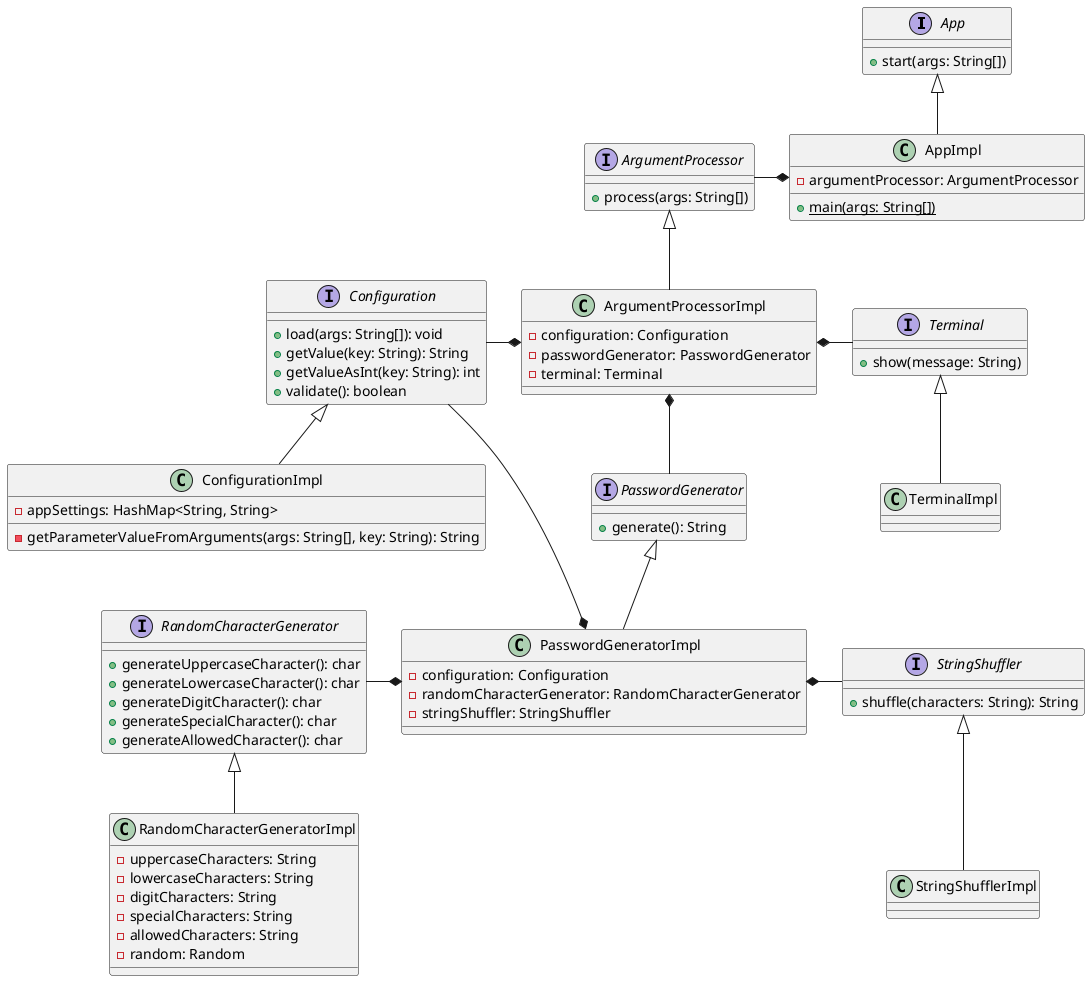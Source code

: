 @startuml Class
interface App {
    + start(args: String[])
}

class AppImpl {
    - argumentProcessor: ArgumentProcessor
    + {static} main(args: String[])
}

interface Configuration {
    + load(args: String[]): void
    + getValue(key: String): String
    + getValueAsInt(key: String): int
    + validate(): boolean
}

class ConfigurationImpl {
    - appSettings: HashMap<String, String>
    - getParameterValueFromArguments(args: String[], key: String): String
}

interface ArgumentProcessor {
    + process(args: String[])
}

class ArgumentProcessorImpl {
    - configuration: Configuration
    - passwordGenerator: PasswordGenerator
    - terminal: Terminal
}

interface Terminal {
    + show(message: String)
}

class TerminalImpl {
}

interface PasswordGenerator {
    + generate(): String
}

class PasswordGeneratorImpl {
    - configuration: Configuration
    - randomCharacterGenerator: RandomCharacterGenerator
    - stringShuffler: StringShuffler
}

interface RandomCharacterGenerator {
    + generateUppercaseCharacter(): char
    + generateLowercaseCharacter(): char
    + generateDigitCharacter(): char
    + generateSpecialCharacter(): char
    + generateAllowedCharacter(): char
}

class RandomCharacterGeneratorImpl {
    - uppercaseCharacters: String
    - lowercaseCharacters: String
    - digitCharacters: String
    - specialCharacters: String
    - allowedCharacters: String
    - random: Random
}

interface StringShuffler {
    + shuffle(characters: String): String
}

class StringShufflerImpl {
}

Configuration <|-- ConfigurationImpl
ArgumentProcessor <|-- ArgumentProcessorImpl
Terminal <|-- TerminalImpl
PasswordGenerator <|-- PasswordGeneratorImpl
RandomCharacterGenerator <|-- RandomCharacterGeneratorImpl
StringShuffler <|-- StringShufflerImpl
App <|-- AppImpl

AppImpl *--l ArgumentProcessor

ArgumentProcessorImpl *--d PasswordGenerator
ArgumentProcessorImpl *--r Terminal

PasswordGeneratorImpl *--l RandomCharacterGenerator
PasswordGeneratorImpl *--r StringShuffler

PasswordGeneratorImpl *--d Configuration
ArgumentProcessorImpl *--l Configuration
@enduml